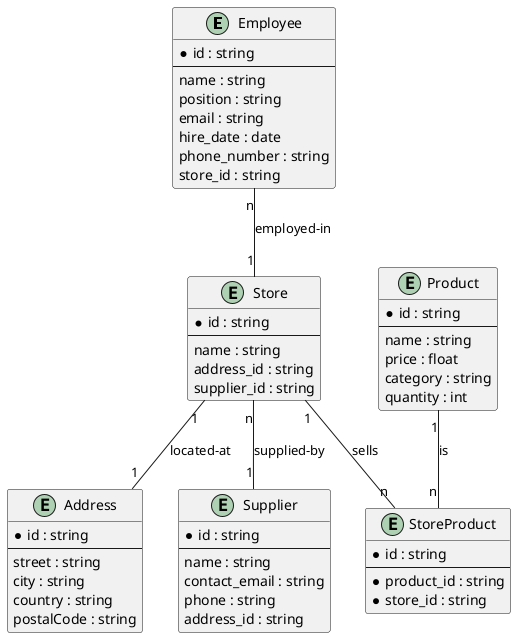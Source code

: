 @startuml en

entity Employee {
  *id : string
  --
  name : string
  position : string
  email : string
  hire_date : date
  phone_number : string
  store_id : string
}

entity Product {
  *id : string
  --
  name : string
  price : float
  category : string
  quantity : int
}

entity StoreProduct {
  *id : string
  --
  *product_id : string
  *store_id : string
}

entity Store {
  *id : string
  --
  name : string
  address_id : string
  supplier_id : string
}

entity Address {
  *id : string
  --
  street : string
  city : string
  country : string
  postalCode : string
}

entity Supplier {
  *id : string
  --
  name : string
  contact_email : string
  phone : string
  address_id : string
}

Employee "n" -- "1" Store : employed-in
Store "1" -- "1" Address : located-at
Store "n" -- "1" Supplier : supplied-by
Store "1" -- "n" StoreProduct : sells
Product "1" -- "n" StoreProduct : is
@enduml
